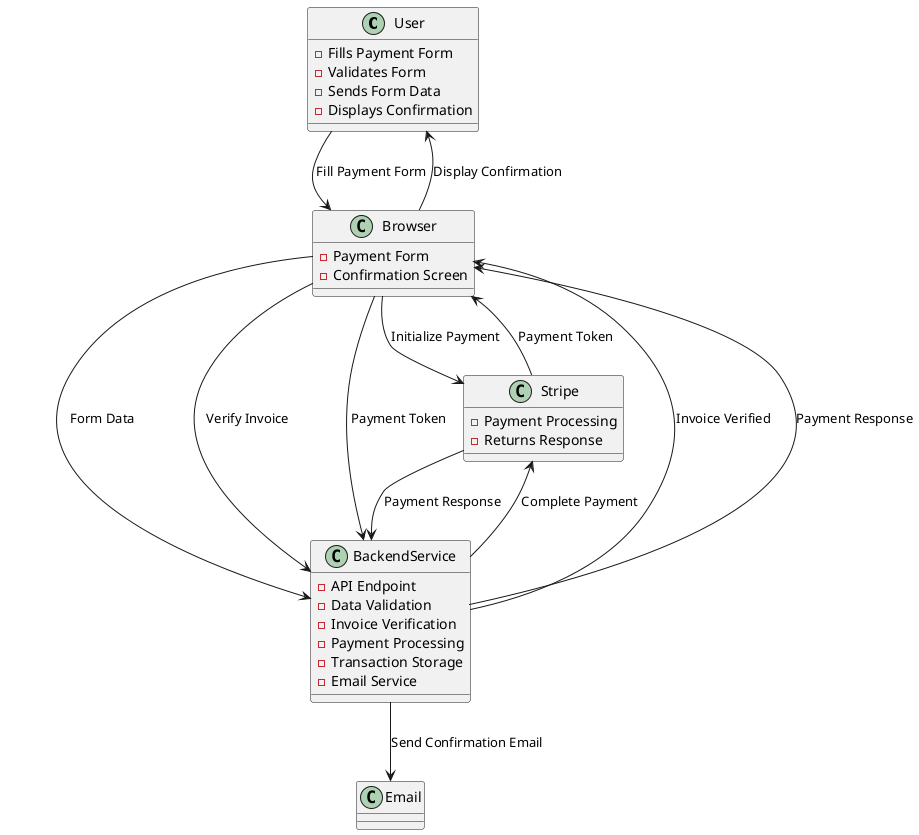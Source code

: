 ```plantuml
@startuml
!define RECTANGLE class

RECTANGLE User {
  - Fills Payment Form
  - Validates Form
  - Sends Form Data
  - Displays Confirmation
}

RECTANGLE Browser {
  - Payment Form
  - Confirmation Screen
}

RECTANGLE BackendService {
  - API Endpoint
  - Data Validation
  - Invoice Verification
  - Payment Processing
  - Transaction Storage
  - Email Service
}

RECTANGLE Stripe {
  - Payment Processing
  - Returns Response
}

User --> Browser : Fill Payment Form
Browser --> BackendService : Form Data
Browser --> BackendService : Verify Invoice
BackendService --> Browser : Invoice Verified
Browser --> Stripe : Initialize Payment
Stripe --> Browser : Payment Token
Browser --> BackendService : Payment Token
BackendService --> Stripe : Complete Payment
Stripe --> BackendService : Payment Response
BackendService --> Browser : Payment Response
Browser --> User : Display Confirmation
BackendService --> Email : Send Confirmation Email
@enduml
```